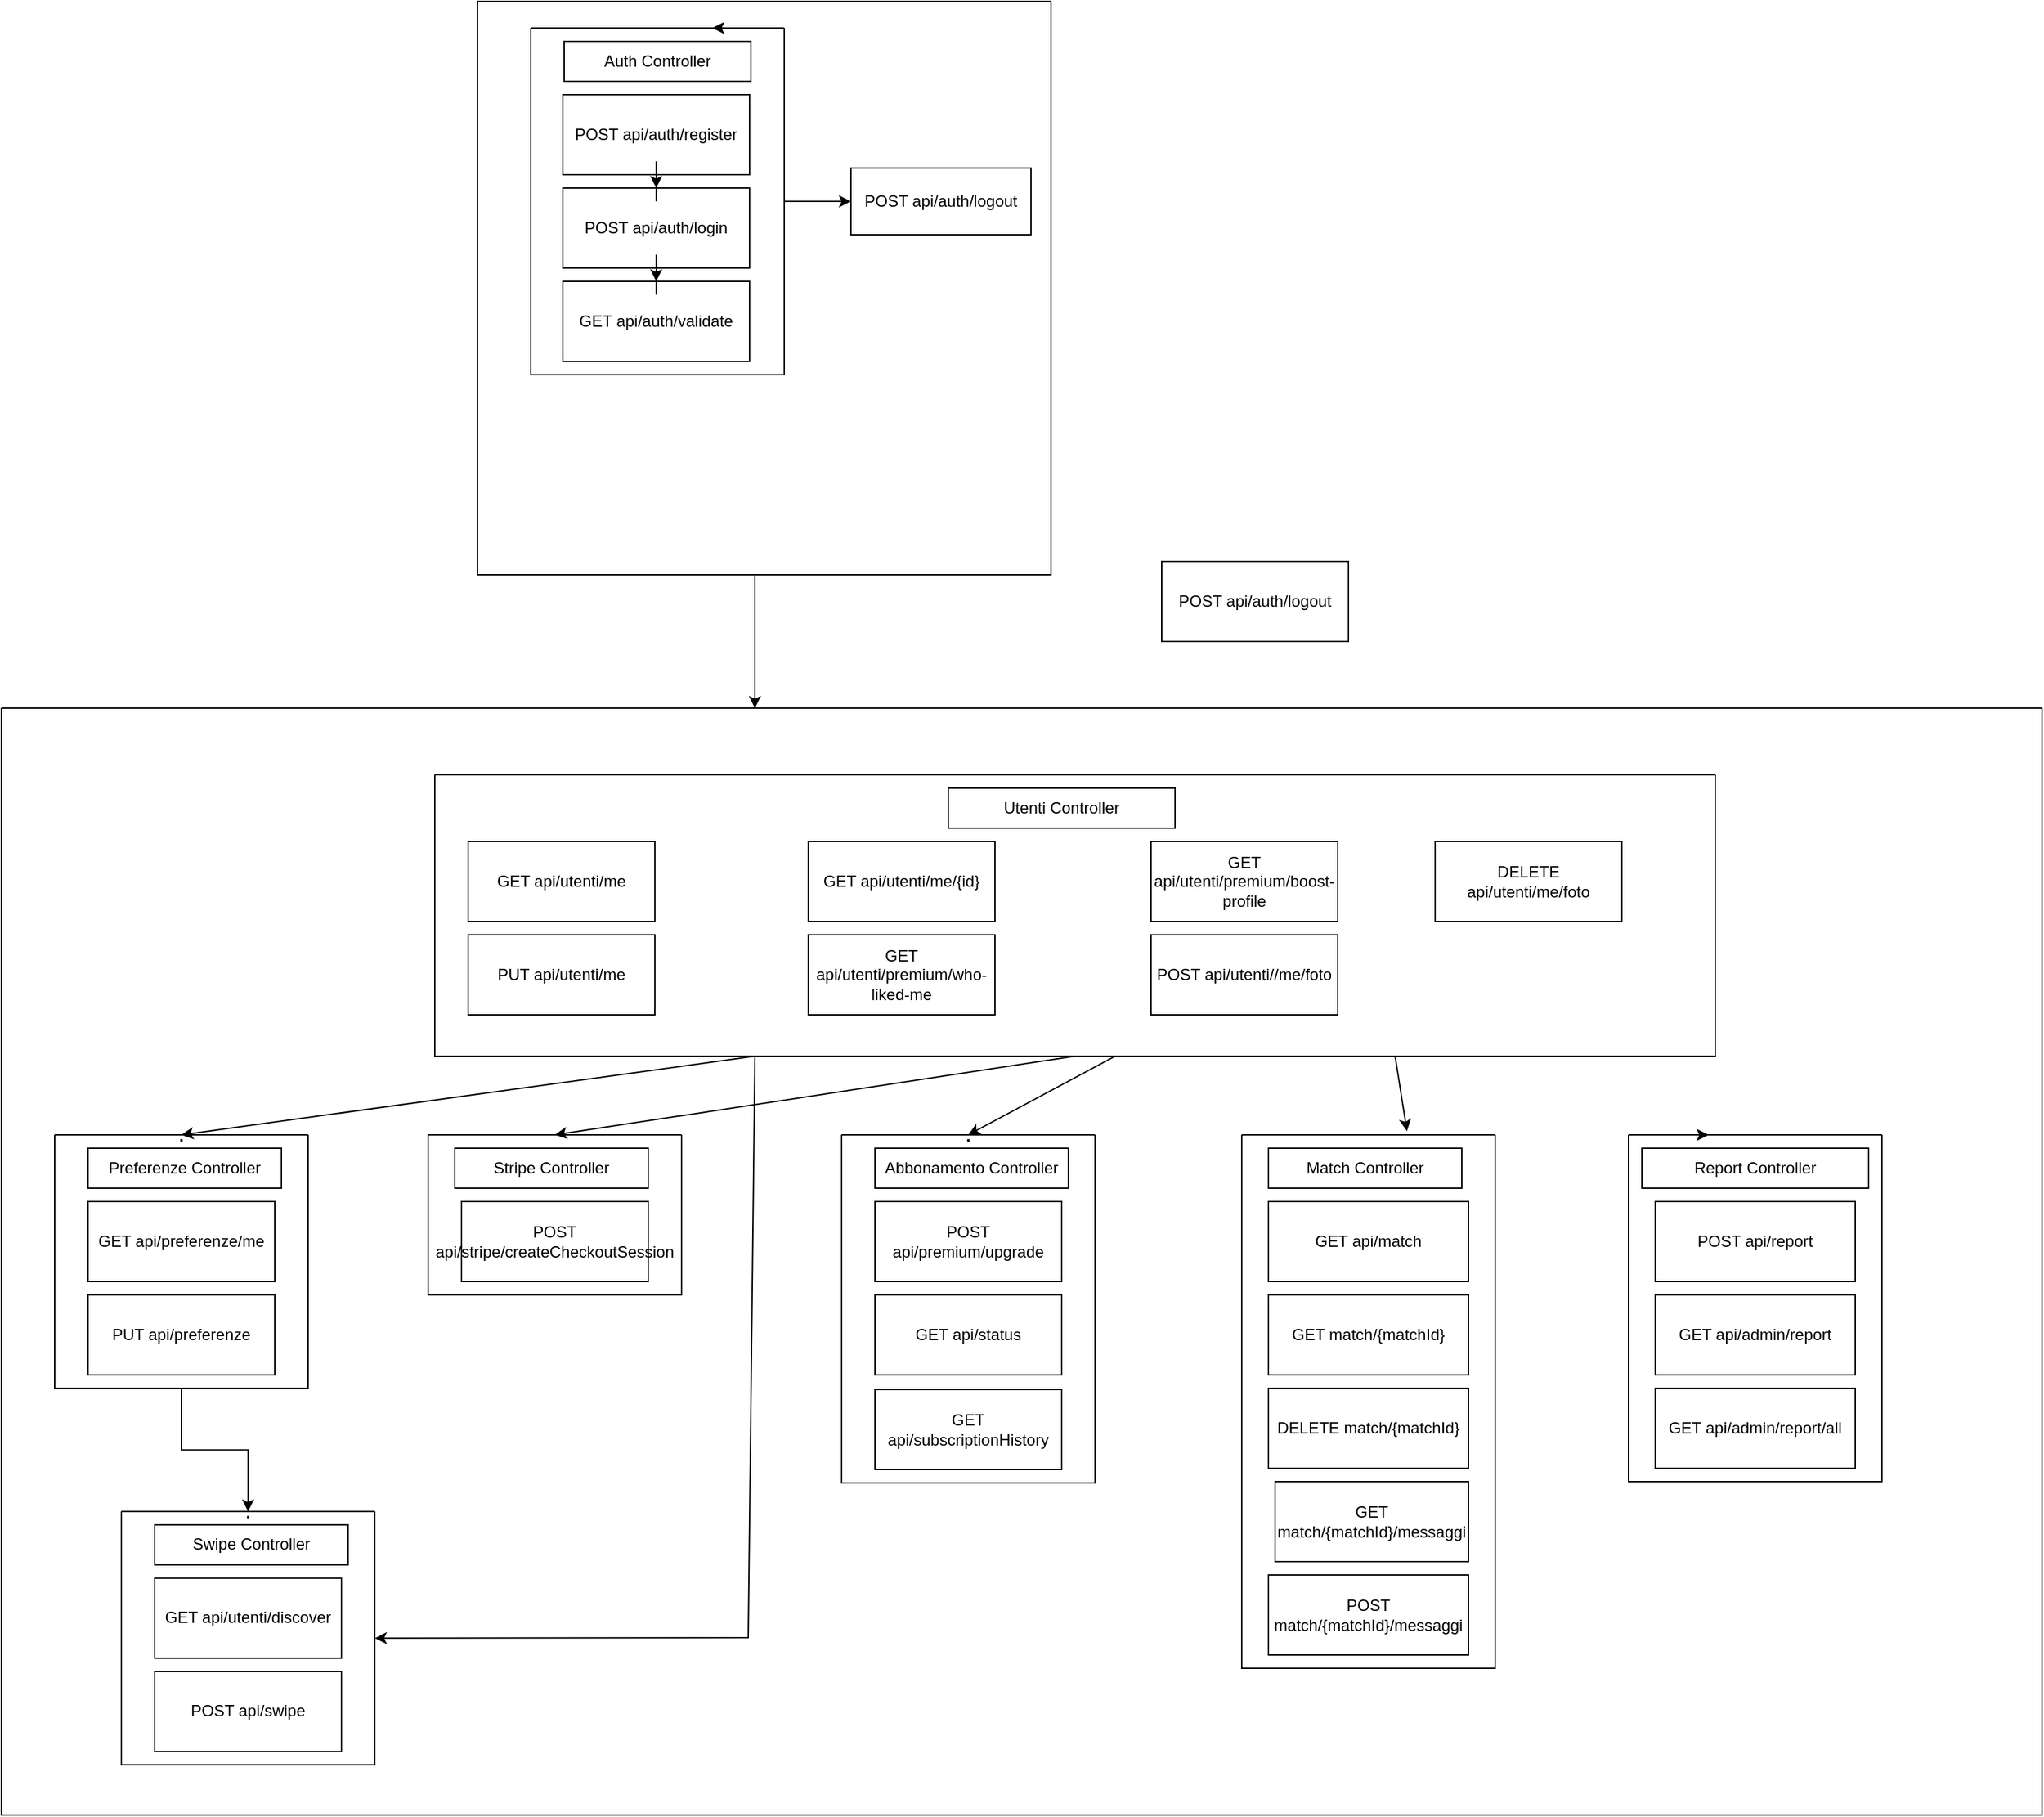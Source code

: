 <mxfile version="27.1.4">
  <diagram name="Pagina-1" id="zTd8ogNlLjzsdBJeOwFS">
    <mxGraphModel dx="2194" dy="1155" grid="1" gridSize="10" guides="1" tooltips="1" connect="1" arrows="1" fold="1" page="1" pageScale="1" pageWidth="827" pageHeight="1169" math="0" shadow="0">
      <root>
        <mxCell id="0" />
        <mxCell id="1" parent="0" />
        <mxCell id="6NuOI_jfBILMdRl15yHK-2" style="edgeStyle=orthogonalEdgeStyle;rounded=0;orthogonalLoop=1;jettySize=auto;html=1;exitX=0.5;exitY=1;exitDx=0;exitDy=0;" parent="1" source="6NuOI_jfBILMdRl15yHK-4" target="6NuOI_jfBILMdRl15yHK-1" edge="1">
          <mxGeometry relative="1" as="geometry">
            <Array as="points">
              <mxPoint x="605" y="450" />
            </Array>
          </mxGeometry>
        </mxCell>
        <mxCell id="6NuOI_jfBILMdRl15yHK-1" value="" style="swimlane;startSize=0;" parent="1" vertex="1">
          <mxGeometry x="40" y="550" width="1530" height="830" as="geometry" />
        </mxCell>
        <mxCell id="TYeEJn4T7VQLtmHj-3OH-46" value="." style="swimlane;startSize=0;" parent="6NuOI_jfBILMdRl15yHK-1" vertex="1">
          <mxGeometry x="90" y="602.42" width="190" height="190" as="geometry" />
        </mxCell>
        <mxCell id="TYeEJn4T7VQLtmHj-3OH-47" value="Swipe Controller" style="rounded=0;whiteSpace=wrap;html=1;" parent="TYeEJn4T7VQLtmHj-3OH-46" vertex="1">
          <mxGeometry x="25" y="10" width="145" height="30" as="geometry" />
        </mxCell>
        <mxCell id="TYeEJn4T7VQLtmHj-3OH-48" value="POST api/swipe" style="rounded=0;whiteSpace=wrap;html=1;" parent="TYeEJn4T7VQLtmHj-3OH-46" vertex="1">
          <mxGeometry x="25" y="120" width="140" height="60" as="geometry" />
        </mxCell>
        <mxCell id="TYeEJn4T7VQLtmHj-3OH-49" value="GET api/utenti/discover" style="rounded=0;whiteSpace=wrap;html=1;" parent="TYeEJn4T7VQLtmHj-3OH-46" vertex="1">
          <mxGeometry x="25" y="50" width="140" height="60" as="geometry" />
        </mxCell>
        <mxCell id="TYeEJn4T7VQLtmHj-3OH-55" style="edgeStyle=orthogonalEdgeStyle;rounded=0;orthogonalLoop=1;jettySize=auto;html=1;exitX=0.5;exitY=1;exitDx=0;exitDy=0;" parent="6NuOI_jfBILMdRl15yHK-1" source="TYeEJn4T7VQLtmHj-3OH-46" target="TYeEJn4T7VQLtmHj-3OH-46" edge="1">
          <mxGeometry relative="1" as="geometry" />
        </mxCell>
        <mxCell id="TYeEJn4T7VQLtmHj-3OH-43" value="" style="swimlane;startSize=0;" parent="6NuOI_jfBILMdRl15yHK-1" vertex="1">
          <mxGeometry x="325" y="50" width="960" height="211" as="geometry" />
        </mxCell>
        <mxCell id="TYeEJn4T7VQLtmHj-3OH-44" value="Utenti Controller" style="rounded=0;whiteSpace=wrap;html=1;" parent="TYeEJn4T7VQLtmHj-3OH-43" vertex="1">
          <mxGeometry x="385" y="10" width="170" height="30" as="geometry" />
        </mxCell>
        <mxCell id="TYeEJn4T7VQLtmHj-3OH-26" value="PUT api/utenti/me" style="rounded=0;whiteSpace=wrap;html=1;" parent="TYeEJn4T7VQLtmHj-3OH-43" vertex="1">
          <mxGeometry x="25" y="120" width="140" height="60" as="geometry" />
        </mxCell>
        <mxCell id="TYeEJn4T7VQLtmHj-3OH-25" value="GET api/utenti/me" style="rounded=0;whiteSpace=wrap;html=1;" parent="TYeEJn4T7VQLtmHj-3OH-43" vertex="1">
          <mxGeometry x="25" y="50" width="140" height="60" as="geometry" />
        </mxCell>
        <mxCell id="TYeEJn4T7VQLtmHj-3OH-27" value="GET api/utenti/me/{id}" style="rounded=0;whiteSpace=wrap;html=1;" parent="TYeEJn4T7VQLtmHj-3OH-43" vertex="1">
          <mxGeometry x="280" y="50" width="140" height="60" as="geometry" />
        </mxCell>
        <mxCell id="TYeEJn4T7VQLtmHj-3OH-28" value="GET api/utenti/premium/who-liked-me" style="rounded=0;whiteSpace=wrap;html=1;" parent="TYeEJn4T7VQLtmHj-3OH-43" vertex="1">
          <mxGeometry x="280" y="120" width="140" height="60" as="geometry" />
        </mxCell>
        <mxCell id="TYeEJn4T7VQLtmHj-3OH-29" value="GET api/utenti/premium/boost-profile" style="rounded=0;whiteSpace=wrap;html=1;" parent="TYeEJn4T7VQLtmHj-3OH-43" vertex="1">
          <mxGeometry x="537" y="50" width="140" height="60" as="geometry" />
        </mxCell>
        <mxCell id="TYeEJn4T7VQLtmHj-3OH-30" value="POST api/utenti//me/foto" style="rounded=0;whiteSpace=wrap;html=1;" parent="TYeEJn4T7VQLtmHj-3OH-43" vertex="1">
          <mxGeometry x="537" y="120" width="140" height="60" as="geometry" />
        </mxCell>
        <mxCell id="TYeEJn4T7VQLtmHj-3OH-31" value="DELETE api/utenti/me/foto" style="rounded=0;whiteSpace=wrap;html=1;" parent="TYeEJn4T7VQLtmHj-3OH-43" vertex="1">
          <mxGeometry x="750" y="50" width="140" height="60" as="geometry" />
        </mxCell>
        <mxCell id="TYeEJn4T7VQLtmHj-3OH-58" value="" style="swimlane;startSize=0;" parent="6NuOI_jfBILMdRl15yHK-1" vertex="1">
          <mxGeometry x="930" y="320" width="190" height="400" as="geometry" />
        </mxCell>
        <mxCell id="TYeEJn4T7VQLtmHj-3OH-59" value="Match Controller" style="rounded=0;whiteSpace=wrap;html=1;" parent="TYeEJn4T7VQLtmHj-3OH-58" vertex="1">
          <mxGeometry x="20" y="10" width="145" height="30" as="geometry" />
        </mxCell>
        <mxCell id="TYeEJn4T7VQLtmHj-3OH-60" value="GET match/{matchId}" style="rounded=0;whiteSpace=wrap;html=1;" parent="TYeEJn4T7VQLtmHj-3OH-58" vertex="1">
          <mxGeometry x="20" y="120" width="150" height="60" as="geometry" />
        </mxCell>
        <mxCell id="TYeEJn4T7VQLtmHj-3OH-61" value="GET api/match" style="rounded=0;whiteSpace=wrap;html=1;" parent="TYeEJn4T7VQLtmHj-3OH-58" vertex="1">
          <mxGeometry x="20" y="50" width="150" height="60" as="geometry" />
        </mxCell>
        <mxCell id="TYeEJn4T7VQLtmHj-3OH-62" value="DELETE match/{matchId}" style="rounded=0;whiteSpace=wrap;html=1;" parent="TYeEJn4T7VQLtmHj-3OH-58" vertex="1">
          <mxGeometry x="20" y="190" width="150" height="60" as="geometry" />
        </mxCell>
        <mxCell id="TYeEJn4T7VQLtmHj-3OH-63" value="GET match/{matchId}/messaggi" style="rounded=0;whiteSpace=wrap;html=1;" parent="TYeEJn4T7VQLtmHj-3OH-58" vertex="1">
          <mxGeometry x="25" y="260" width="145" height="60" as="geometry" />
        </mxCell>
        <mxCell id="TYeEJn4T7VQLtmHj-3OH-64" value="POST match/{matchId}/messaggi" style="rounded=0;whiteSpace=wrap;html=1;" parent="TYeEJn4T7VQLtmHj-3OH-58" vertex="1">
          <mxGeometry x="20" y="330" width="150" height="60" as="geometry" />
        </mxCell>
        <mxCell id="tZ0k8Cin9hsQhBbYIyq4-1" style="edgeStyle=orthogonalEdgeStyle;rounded=0;orthogonalLoop=1;jettySize=auto;html=1;entryX=0.5;entryY=0;entryDx=0;entryDy=0;" edge="1" parent="6NuOI_jfBILMdRl15yHK-1" source="6NuOI_jfBILMdRl15yHK-16" target="TYeEJn4T7VQLtmHj-3OH-46">
          <mxGeometry relative="1" as="geometry" />
        </mxCell>
        <mxCell id="6NuOI_jfBILMdRl15yHK-16" value="." style="swimlane;startSize=0;" parent="6NuOI_jfBILMdRl15yHK-1" vertex="1">
          <mxGeometry x="40" y="320" width="190" height="190" as="geometry" />
        </mxCell>
        <mxCell id="6NuOI_jfBILMdRl15yHK-17" value="Preferenze Controller" style="rounded=0;whiteSpace=wrap;html=1;" parent="6NuOI_jfBILMdRl15yHK-16" vertex="1">
          <mxGeometry x="25" y="10" width="145" height="30" as="geometry" />
        </mxCell>
        <mxCell id="6NuOI_jfBILMdRl15yHK-18" value="PUT api/preferenze" style="rounded=0;whiteSpace=wrap;html=1;" parent="6NuOI_jfBILMdRl15yHK-16" vertex="1">
          <mxGeometry x="25" y="120" width="140" height="60" as="geometry" />
        </mxCell>
        <mxCell id="6NuOI_jfBILMdRl15yHK-19" value="GET api/preferenze/me" style="rounded=0;whiteSpace=wrap;html=1;" parent="6NuOI_jfBILMdRl15yHK-16" vertex="1">
          <mxGeometry x="25" y="50" width="140" height="60" as="geometry" />
        </mxCell>
        <mxCell id="6NuOI_jfBILMdRl15yHK-20" style="edgeStyle=orthogonalEdgeStyle;rounded=0;orthogonalLoop=1;jettySize=auto;html=1;exitX=0.5;exitY=1;exitDx=0;exitDy=0;" parent="6NuOI_jfBILMdRl15yHK-1" source="6NuOI_jfBILMdRl15yHK-16" target="6NuOI_jfBILMdRl15yHK-16" edge="1">
          <mxGeometry relative="1" as="geometry" />
        </mxCell>
        <mxCell id="i-C67bJ2zKy4lFZnUcYV-54" value="." style="swimlane;startSize=0;" parent="6NuOI_jfBILMdRl15yHK-1" vertex="1">
          <mxGeometry x="630" y="320" width="190" height="261" as="geometry" />
        </mxCell>
        <mxCell id="i-C67bJ2zKy4lFZnUcYV-55" value="Abbonamento Controller" style="rounded=0;whiteSpace=wrap;html=1;" parent="i-C67bJ2zKy4lFZnUcYV-54" vertex="1">
          <mxGeometry x="25" y="10" width="145" height="30" as="geometry" />
        </mxCell>
        <mxCell id="i-C67bJ2zKy4lFZnUcYV-56" value="GET api/status" style="rounded=0;whiteSpace=wrap;html=1;" parent="i-C67bJ2zKy4lFZnUcYV-54" vertex="1">
          <mxGeometry x="25" y="120" width="140" height="60" as="geometry" />
        </mxCell>
        <mxCell id="i-C67bJ2zKy4lFZnUcYV-57" value="POST api/premium/upgrade" style="rounded=0;whiteSpace=wrap;html=1;" parent="i-C67bJ2zKy4lFZnUcYV-54" vertex="1">
          <mxGeometry x="25" y="50" width="140" height="60" as="geometry" />
        </mxCell>
        <mxCell id="i-C67bJ2zKy4lFZnUcYV-59" value="GET api/subscriptionHistory" style="rounded=0;whiteSpace=wrap;html=1;" parent="i-C67bJ2zKy4lFZnUcYV-54" vertex="1">
          <mxGeometry x="25" y="191" width="140" height="60" as="geometry" />
        </mxCell>
        <mxCell id="i-C67bJ2zKy4lFZnUcYV-58" style="edgeStyle=orthogonalEdgeStyle;rounded=0;orthogonalLoop=1;jettySize=auto;html=1;exitX=0.5;exitY=1;exitDx=0;exitDy=0;" parent="6NuOI_jfBILMdRl15yHK-1" edge="1">
          <mxGeometry relative="1" as="geometry">
            <mxPoint x="1003.5" y="345.08" as="sourcePoint" />
            <mxPoint x="1003.5" y="345.08" as="targetPoint" />
          </mxGeometry>
        </mxCell>
        <mxCell id="TYeEJn4T7VQLtmHj-3OH-79" value="" style="swimlane;startSize=0;" parent="6NuOI_jfBILMdRl15yHK-1" vertex="1">
          <mxGeometry x="320" y="320" width="190" height="120" as="geometry" />
        </mxCell>
        <mxCell id="TYeEJn4T7VQLtmHj-3OH-80" value="Stripe Controller" style="rounded=0;whiteSpace=wrap;html=1;" parent="TYeEJn4T7VQLtmHj-3OH-79" vertex="1">
          <mxGeometry x="20" y="10" width="145" height="30" as="geometry" />
        </mxCell>
        <mxCell id="TYeEJn4T7VQLtmHj-3OH-82" value="POST api/stripe/createCheckoutSession" style="rounded=0;whiteSpace=wrap;html=1;" parent="TYeEJn4T7VQLtmHj-3OH-79" vertex="1">
          <mxGeometry x="25" y="50" width="140" height="60" as="geometry" />
        </mxCell>
        <mxCell id="i-C67bJ2zKy4lFZnUcYV-8" value="" style="swimlane;startSize=0;" parent="6NuOI_jfBILMdRl15yHK-1" vertex="1">
          <mxGeometry x="1220" y="320" width="190" height="260" as="geometry" />
        </mxCell>
        <mxCell id="i-C67bJ2zKy4lFZnUcYV-9" value="Report Controller" style="rounded=0;whiteSpace=wrap;html=1;" parent="i-C67bJ2zKy4lFZnUcYV-8" vertex="1">
          <mxGeometry x="10" y="10" width="170" height="30" as="geometry" />
        </mxCell>
        <mxCell id="i-C67bJ2zKy4lFZnUcYV-10" value="GET api/admin/report" style="rounded=0;whiteSpace=wrap;html=1;" parent="i-C67bJ2zKy4lFZnUcYV-8" vertex="1">
          <mxGeometry x="20" y="120" width="150" height="60" as="geometry" />
        </mxCell>
        <mxCell id="i-C67bJ2zKy4lFZnUcYV-11" value="POST api/report" style="rounded=0;whiteSpace=wrap;html=1;" parent="i-C67bJ2zKy4lFZnUcYV-8" vertex="1">
          <mxGeometry x="20" y="50" width="150" height="60" as="geometry" />
        </mxCell>
        <mxCell id="i-C67bJ2zKy4lFZnUcYV-12" value="GET api/admin/report/all" style="rounded=0;whiteSpace=wrap;html=1;" parent="i-C67bJ2zKy4lFZnUcYV-8" vertex="1">
          <mxGeometry x="20" y="190" width="150" height="60" as="geometry" />
        </mxCell>
        <mxCell id="i-C67bJ2zKy4lFZnUcYV-15" style="edgeStyle=orthogonalEdgeStyle;rounded=0;orthogonalLoop=1;jettySize=auto;html=1;exitX=0.25;exitY=0;exitDx=0;exitDy=0;entryX=0.316;entryY=0;entryDx=0;entryDy=0;entryPerimeter=0;" parent="6NuOI_jfBILMdRl15yHK-1" source="i-C67bJ2zKy4lFZnUcYV-8" target="i-C67bJ2zKy4lFZnUcYV-8" edge="1">
          <mxGeometry relative="1" as="geometry" />
        </mxCell>
        <mxCell id="tZ0k8Cin9hsQhBbYIyq4-10" value="" style="endArrow=classic;html=1;rounded=0;entryX=0.5;entryY=0;entryDx=0;entryDy=0;exitX=0.25;exitY=1;exitDx=0;exitDy=0;" edge="1" parent="6NuOI_jfBILMdRl15yHK-1" source="TYeEJn4T7VQLtmHj-3OH-43" target="6NuOI_jfBILMdRl15yHK-16">
          <mxGeometry width="50" height="50" relative="1" as="geometry">
            <mxPoint x="349" y="340" as="sourcePoint" />
            <mxPoint x="399" y="290" as="targetPoint" />
          </mxGeometry>
        </mxCell>
        <mxCell id="tZ0k8Cin9hsQhBbYIyq4-13" value="" style="endArrow=classic;html=1;rounded=0;entryX=0.5;entryY=0;entryDx=0;entryDy=0;exitX=0.5;exitY=1;exitDx=0;exitDy=0;" edge="1" parent="6NuOI_jfBILMdRl15yHK-1" source="TYeEJn4T7VQLtmHj-3OH-43" target="TYeEJn4T7VQLtmHj-3OH-79">
          <mxGeometry width="50" height="50" relative="1" as="geometry">
            <mxPoint x="510" y="311" as="sourcePoint" />
            <mxPoint x="560" y="261" as="targetPoint" />
          </mxGeometry>
        </mxCell>
        <mxCell id="tZ0k8Cin9hsQhBbYIyq4-15" value="" style="endArrow=classic;html=1;rounded=0;entryX=0.5;entryY=0;entryDx=0;entryDy=0;exitX=0.53;exitY=1.003;exitDx=0;exitDy=0;exitPerimeter=0;" edge="1" parent="6NuOI_jfBILMdRl15yHK-1" source="TYeEJn4T7VQLtmHj-3OH-43" target="i-C67bJ2zKy4lFZnUcYV-54">
          <mxGeometry width="50" height="50" relative="1" as="geometry">
            <mxPoint x="825" y="261" as="sourcePoint" />
            <mxPoint x="570" y="320" as="targetPoint" />
          </mxGeometry>
        </mxCell>
        <mxCell id="tZ0k8Cin9hsQhBbYIyq4-17" value="" style="endArrow=classic;html=1;rounded=0;entryX=0.652;entryY=-0.007;entryDx=0;entryDy=0;entryPerimeter=0;exitX=0.75;exitY=1;exitDx=0;exitDy=0;" edge="1" parent="6NuOI_jfBILMdRl15yHK-1" source="TYeEJn4T7VQLtmHj-3OH-43" target="TYeEJn4T7VQLtmHj-3OH-58">
          <mxGeometry width="50" height="50" relative="1" as="geometry">
            <mxPoint x="750" y="320" as="sourcePoint" />
            <mxPoint x="800" y="270" as="targetPoint" />
          </mxGeometry>
        </mxCell>
        <mxCell id="tZ0k8Cin9hsQhBbYIyq4-18" value="" style="endArrow=classic;html=1;rounded=0;exitX=0.25;exitY=1;exitDx=0;exitDy=0;entryX=1;entryY=0.5;entryDx=0;entryDy=0;" edge="1" parent="6NuOI_jfBILMdRl15yHK-1" source="TYeEJn4T7VQLtmHj-3OH-43" target="TYeEJn4T7VQLtmHj-3OH-46">
          <mxGeometry width="50" height="50" relative="1" as="geometry">
            <mxPoint x="560" y="510" as="sourcePoint" />
            <mxPoint x="610" y="460" as="targetPoint" />
            <Array as="points">
              <mxPoint x="560" y="697" />
            </Array>
          </mxGeometry>
        </mxCell>
        <mxCell id="6NuOI_jfBILMdRl15yHK-4" value="" style="swimlane;startSize=0;" parent="1" vertex="1">
          <mxGeometry x="397" y="20" width="430" height="430" as="geometry" />
        </mxCell>
        <mxCell id="6NuOI_jfBILMdRl15yHK-13" style="edgeStyle=orthogonalEdgeStyle;rounded=0;orthogonalLoop=1;jettySize=auto;html=1;entryX=0;entryY=0.5;entryDx=0;entryDy=0;" parent="6NuOI_jfBILMdRl15yHK-4" source="TYeEJn4T7VQLtmHj-3OH-20" target="6NuOI_jfBILMdRl15yHK-5" edge="1">
          <mxGeometry relative="1" as="geometry" />
        </mxCell>
        <mxCell id="TYeEJn4T7VQLtmHj-3OH-20" value="" style="swimlane;startSize=0;" parent="6NuOI_jfBILMdRl15yHK-4" vertex="1">
          <mxGeometry x="40" y="20" width="190" height="260" as="geometry" />
        </mxCell>
        <mxCell id="TYeEJn4T7VQLtmHj-3OH-1" value="POST api/auth/register" style="rounded=0;whiteSpace=wrap;html=1;" parent="TYeEJn4T7VQLtmHj-3OH-20" vertex="1">
          <mxGeometry x="24" y="50" width="140" height="60" as="geometry" />
        </mxCell>
        <mxCell id="TYeEJn4T7VQLtmHj-3OH-2" value="POST api/auth/login" style="rounded=0;whiteSpace=wrap;html=1;" parent="TYeEJn4T7VQLtmHj-3OH-20" vertex="1">
          <mxGeometry x="24" y="120" width="140" height="60" as="geometry" />
        </mxCell>
        <mxCell id="TYeEJn4T7VQLtmHj-3OH-7" style="edgeStyle=orthogonalEdgeStyle;rounded=0;orthogonalLoop=1;jettySize=auto;html=1;entryX=0.5;entryY=0;entryDx=0;entryDy=0;" parent="TYeEJn4T7VQLtmHj-3OH-20" source="TYeEJn4T7VQLtmHj-3OH-1" target="TYeEJn4T7VQLtmHj-3OH-2" edge="1">
          <mxGeometry relative="1" as="geometry" />
        </mxCell>
        <mxCell id="TYeEJn4T7VQLtmHj-3OH-10" value="GET api/auth/validate" style="rounded=0;whiteSpace=wrap;html=1;" parent="TYeEJn4T7VQLtmHj-3OH-20" vertex="1">
          <mxGeometry x="24" y="190" width="140" height="60" as="geometry" />
        </mxCell>
        <mxCell id="TYeEJn4T7VQLtmHj-3OH-12" style="edgeStyle=orthogonalEdgeStyle;rounded=0;orthogonalLoop=1;jettySize=auto;html=1;entryX=0.5;entryY=0;entryDx=0;entryDy=0;" parent="TYeEJn4T7VQLtmHj-3OH-20" source="TYeEJn4T7VQLtmHj-3OH-2" target="TYeEJn4T7VQLtmHj-3OH-10" edge="1">
          <mxGeometry relative="1" as="geometry" />
        </mxCell>
        <mxCell id="TYeEJn4T7VQLtmHj-3OH-21" value="Auth Controller" style="rounded=0;whiteSpace=wrap;html=1;" parent="TYeEJn4T7VQLtmHj-3OH-20" vertex="1">
          <mxGeometry x="25" y="10" width="140" height="30" as="geometry" />
        </mxCell>
        <mxCell id="6NuOI_jfBILMdRl15yHK-11" style="edgeStyle=orthogonalEdgeStyle;rounded=0;orthogonalLoop=1;jettySize=auto;html=1;exitX=0.75;exitY=0;exitDx=0;exitDy=0;entryX=0.716;entryY=0;entryDx=0;entryDy=0;entryPerimeter=0;" parent="6NuOI_jfBILMdRl15yHK-4" source="TYeEJn4T7VQLtmHj-3OH-20" target="TYeEJn4T7VQLtmHj-3OH-20" edge="1">
          <mxGeometry relative="1" as="geometry" />
        </mxCell>
        <mxCell id="6NuOI_jfBILMdRl15yHK-5" value="POST api/auth/logout" style="rounded=0;whiteSpace=wrap;html=1;" parent="6NuOI_jfBILMdRl15yHK-4" vertex="1">
          <mxGeometry x="280" y="125" width="135" height="50" as="geometry" />
        </mxCell>
        <mxCell id="TYeEJn4T7VQLtmHj-3OH-5" value="POST api/auth/logout" style="rounded=0;whiteSpace=wrap;html=1;" parent="1" vertex="1">
          <mxGeometry x="910" y="440" width="140" height="60" as="geometry" />
        </mxCell>
      </root>
    </mxGraphModel>
  </diagram>
</mxfile>
